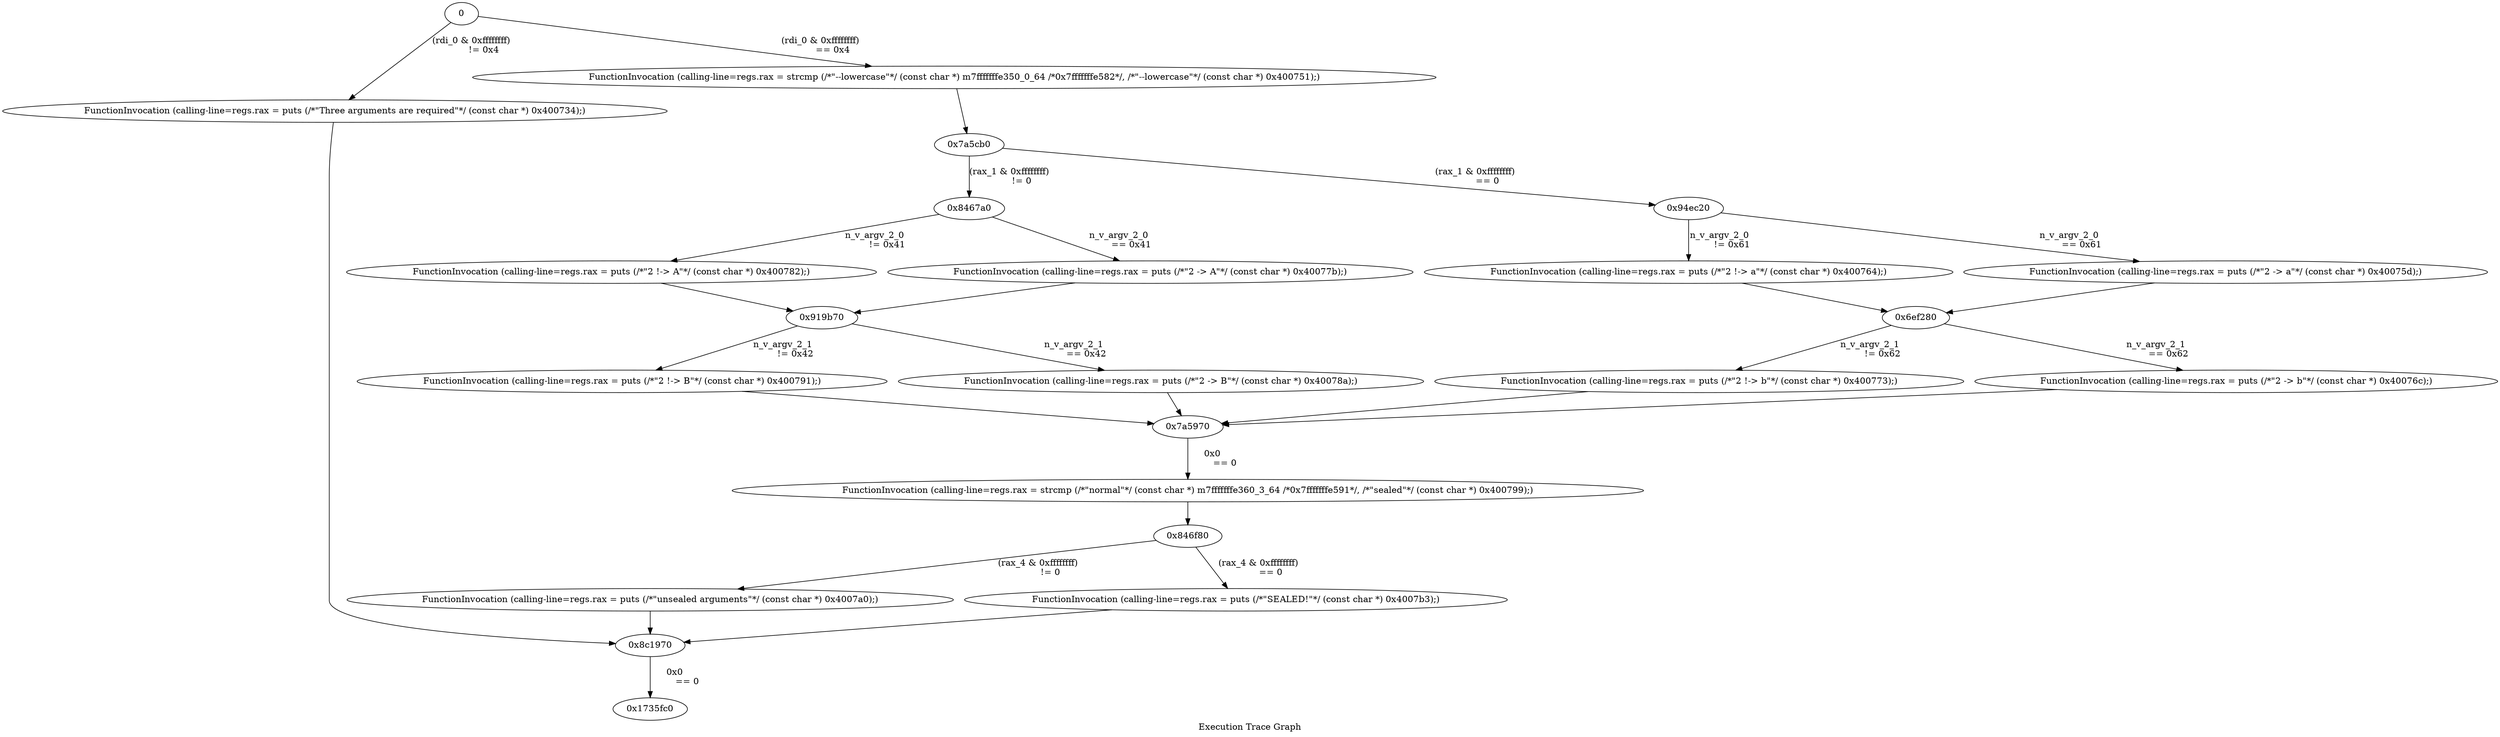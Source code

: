 digraph "Execution Trace Graph" {
	label="Execution Trace Graph";

	Node0 [label = "0"];
	Node0x6ef280 [label = "0x6ef280"];
	Node0x6fab70 [label = "FunctionInvocation (calling-line=regs.rax = puts (/*\"unsealed arguments\"*/ (const char *) 0x4007a0);)"];
	Node0x748da0 [label = "FunctionInvocation (calling-line=regs.rax = puts (/*\"SEALED!\"*/ (const char *) 0x4007b3);)"];
	Node0x7a5970 [label = "0x7a5970"];
	Node0x7a5cb0 [label = "0x7a5cb0"];
	Node0x7aa1a0 [label = "FunctionInvocation (calling-line=regs.rax = strcmp (/*\"normal\"*/ (const char *) m7fffffffe360_3_64 /*0x7fffffffe591*/, /*\"sealed\"*/ (const char *) 0x400799);)"];
	Node0x7bbe10 [label = "FunctionInvocation (calling-line=regs.rax = puts (/*\"2 !-> A\"*/ (const char *) 0x400782);)"];
	Node0x8467a0 [label = "0x8467a0"];
	Node0x846f80 [label = "0x846f80"];
	Node0x892e80 [label = "FunctionInvocation (calling-line=regs.rax = puts (/*\"2 !-> a\"*/ (const char *) 0x400764);)"];
	Node0x8c1970 [label = "0x8c1970"];
	Node0x919b70 [label = "0x919b70"];
	Node0x92fce0 [label = "FunctionInvocation (calling-line=regs.rax = puts (/*\"2 !-> b\"*/ (const char *) 0x400773);)"];
	Node0x94ec20 [label = "0x94ec20"];
	Node0x128d4a0 [label = "FunctionInvocation (calling-line=regs.rax = puts (/*\"2 -> a\"*/ (const char *) 0x40075d);)"];
	Node0x1375db0 [label = "FunctionInvocation (calling-line=regs.rax = puts (/*\"2 !-> B\"*/ (const char *) 0x400791);)"];
	Node0x139a860 [label = "FunctionInvocation (calling-line=regs.rax = puts (/*\"2 -> B\"*/ (const char *) 0x40078a);)"];
	Node0x1433450 [label = "FunctionInvocation (calling-line=regs.rax = puts (/*\"Three arguments are required\"*/ (const char *) 0x400734);)"];
	Node0x14dec10 [label = "FunctionInvocation (calling-line=regs.rax = puts (/*\"2 -> A\"*/ (const char *) 0x40077b);)"];
	Node0x14fd730 [label = "FunctionInvocation (calling-line=regs.rax = strcmp (/*\"--lowercase\"*/ (const char *) m7fffffffe350_0_64 /*0x7fffffffe582*/, /*\"--lowercase\"*/ (const char *) 0x400751);)"];
	Node0x1735fc0 [label = "0x1735fc0"];
	Node0x173d720 [label = "FunctionInvocation (calling-line=regs.rax = puts (/*\"2 -> b\"*/ (const char *) 0x40076c);)"];
	Node0 -> Node0x14fd730 [label = "(rdi_0 & 0xffffffff)
	 == 0x4"];
	Node0x14fd730 -> Node0x7a5cb0 [label = ""];
	Node0 -> Node0x1433450 [label = "(rdi_0 & 0xffffffff)
	 != 0x4"];
	Node0x1433450 -> Node0x8c1970 [label = ""];
	Node0x7a5cb0 -> Node0x94ec20 [label = "(rax_1 & 0xffffffff)
	 == 0"];
	Node0x7a5cb0 -> Node0x8467a0 [label = "(rax_1 & 0xffffffff)
	 != 0"];
	Node0x8c1970 -> Node0x1735fc0 [label = "0x0
	 == 0"];
	Node0x94ec20 -> Node0x128d4a0 [label = "n_v_argv_2_0
	 == 0x61"];
	Node0x128d4a0 -> Node0x6ef280 [label = ""];
	Node0x94ec20 -> Node0x892e80 [label = "n_v_argv_2_0
	 != 0x61"];
	Node0x892e80 -> Node0x6ef280 [label = ""];
	Node0x8467a0 -> Node0x7bbe10 [label = "n_v_argv_2_0
	 != 0x41"];
	Node0x7bbe10 -> Node0x919b70 [label = ""];
	Node0x8467a0 -> Node0x14dec10 [label = "n_v_argv_2_0
	 == 0x41"];
	Node0x14dec10 -> Node0x919b70 [label = ""];
	Node0x6ef280 -> Node0x92fce0 [label = "n_v_argv_2_1
	 != 0x62"];
	Node0x92fce0 -> Node0x7a5970 [label = ""];
	Node0x6ef280 -> Node0x173d720 [label = "n_v_argv_2_1
	 == 0x62"];
	Node0x173d720 -> Node0x7a5970 [label = ""];
	Node0x919b70 -> Node0x139a860 [label = "n_v_argv_2_1
	 == 0x42"];
	Node0x139a860 -> Node0x7a5970 [label = ""];
	Node0x919b70 -> Node0x1375db0 [label = "n_v_argv_2_1
	 != 0x42"];
	Node0x1375db0 -> Node0x7a5970 [label = ""];
	Node0x7a5970 -> Node0x7aa1a0 [label = "0x0
	 == 0"];
	Node0x7aa1a0 -> Node0x846f80 [label = ""];
	Node0x846f80 -> Node0x6fab70 [label = "(rax_4 & 0xffffffff)
	 != 0"];
	Node0x6fab70 -> Node0x8c1970 [label = ""];
	Node0x846f80 -> Node0x748da0 [label = "(rax_4 & 0xffffffff)
	 == 0"];
	Node0x748da0 -> Node0x8c1970 [label = ""];
}
